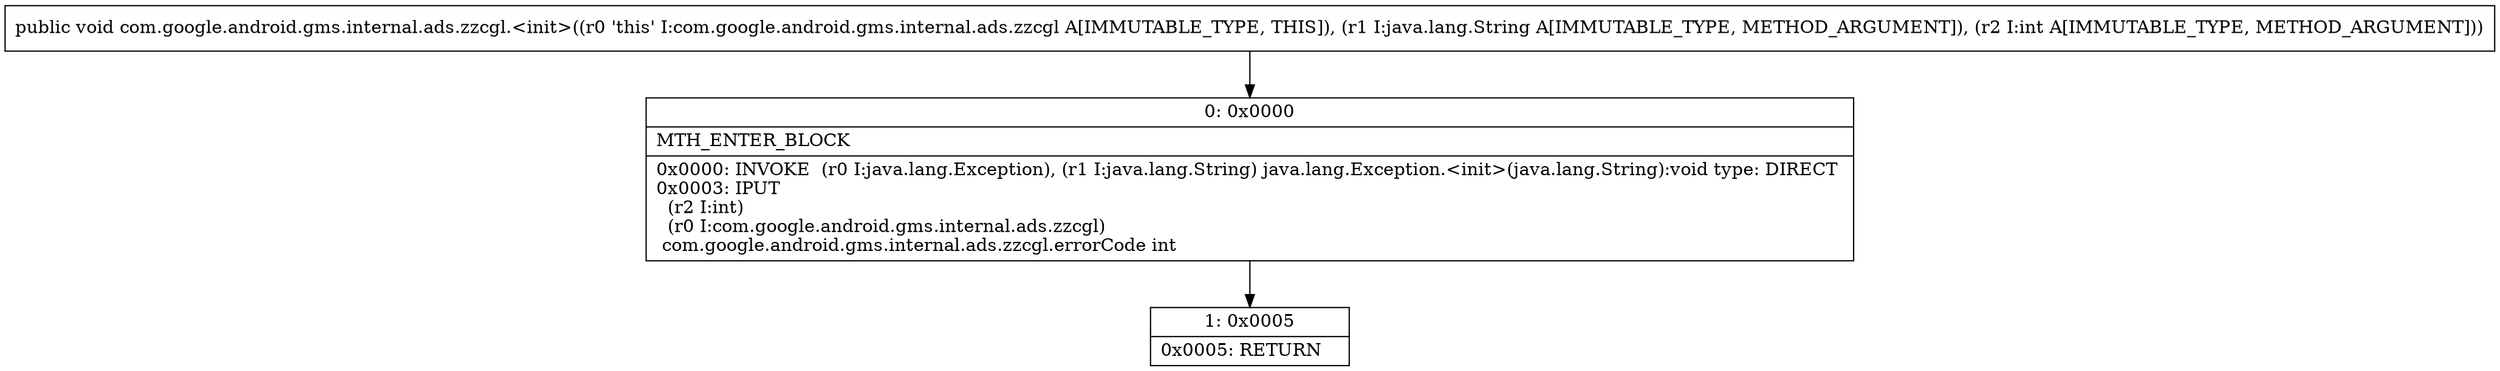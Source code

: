 digraph "CFG forcom.google.android.gms.internal.ads.zzcgl.\<init\>(Ljava\/lang\/String;I)V" {
Node_0 [shape=record,label="{0\:\ 0x0000|MTH_ENTER_BLOCK\l|0x0000: INVOKE  (r0 I:java.lang.Exception), (r1 I:java.lang.String) java.lang.Exception.\<init\>(java.lang.String):void type: DIRECT \l0x0003: IPUT  \l  (r2 I:int)\l  (r0 I:com.google.android.gms.internal.ads.zzcgl)\l com.google.android.gms.internal.ads.zzcgl.errorCode int \l}"];
Node_1 [shape=record,label="{1\:\ 0x0005|0x0005: RETURN   \l}"];
MethodNode[shape=record,label="{public void com.google.android.gms.internal.ads.zzcgl.\<init\>((r0 'this' I:com.google.android.gms.internal.ads.zzcgl A[IMMUTABLE_TYPE, THIS]), (r1 I:java.lang.String A[IMMUTABLE_TYPE, METHOD_ARGUMENT]), (r2 I:int A[IMMUTABLE_TYPE, METHOD_ARGUMENT])) }"];
MethodNode -> Node_0;
Node_0 -> Node_1;
}

